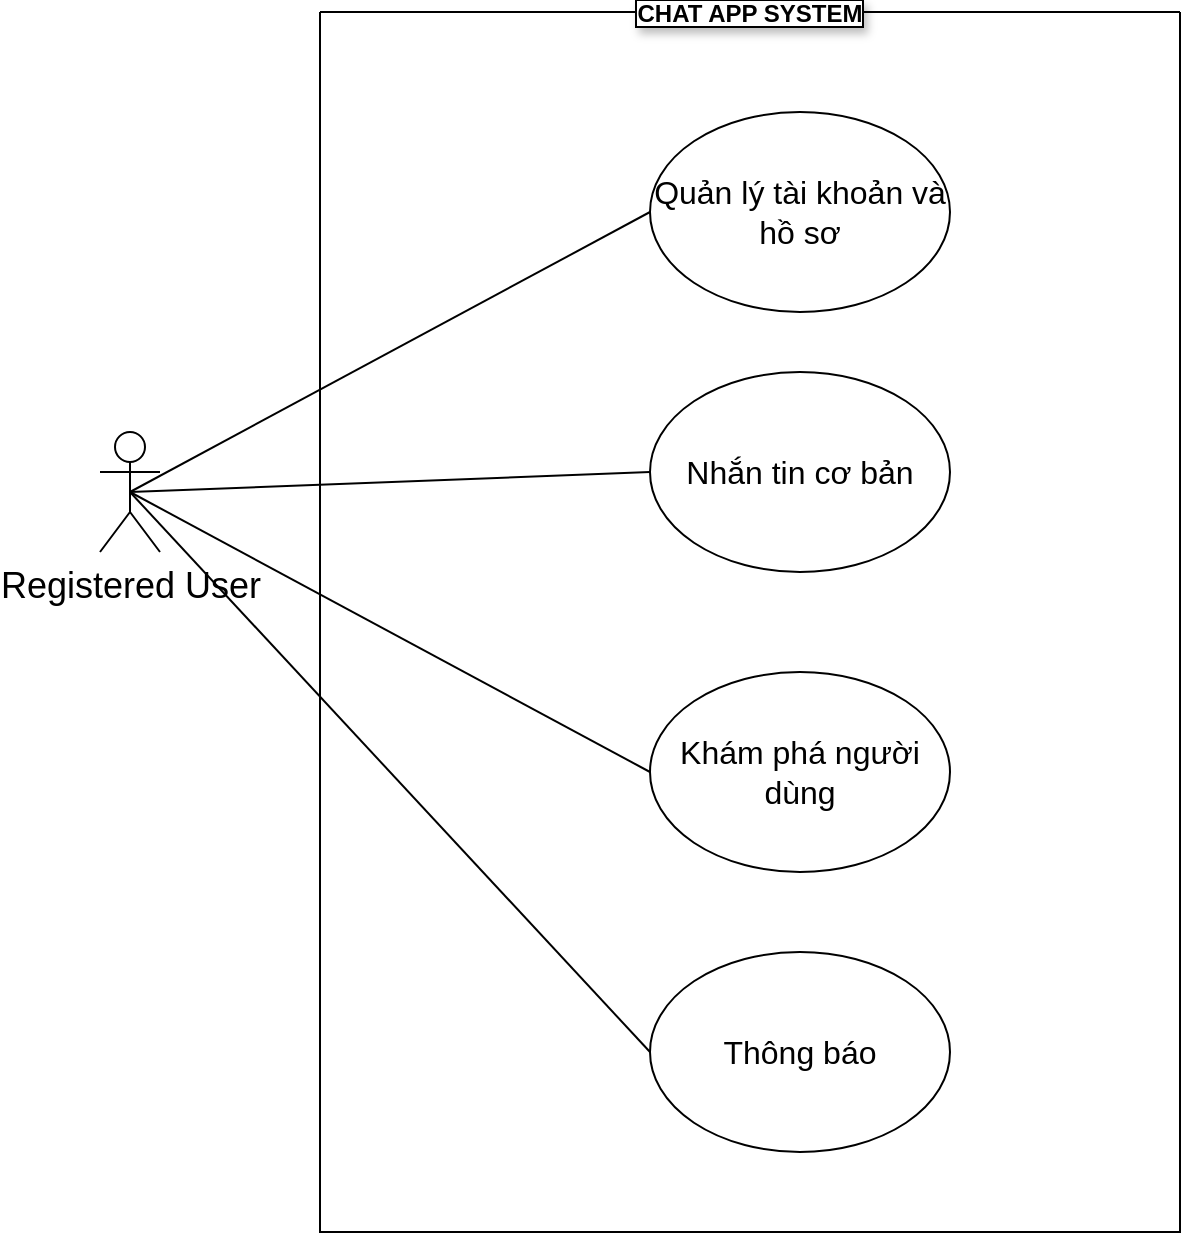 <mxfile version="26.0.9">
  <diagram name="Page-1" id="qAw2G8T4qFvRQeYYgufd">
    <mxGraphModel dx="1160" dy="785" grid="1" gridSize="10" guides="1" tooltips="1" connect="1" arrows="1" fold="1" page="1" pageScale="1" pageWidth="850" pageHeight="1100" math="0" shadow="0">
      <root>
        <mxCell id="0" />
        <mxCell id="1" parent="0" />
        <mxCell id="g6JkoaFO631H-mQx2S5Q-12" style="rounded=0;orthogonalLoop=1;jettySize=auto;html=1;exitX=0.5;exitY=0.5;exitDx=0;exitDy=0;exitPerimeter=0;entryX=0;entryY=0.5;entryDx=0;entryDy=0;endArrow=none;startFill=0;" edge="1" parent="1" source="g6JkoaFO631H-mQx2S5Q-1" target="g6JkoaFO631H-mQx2S5Q-5">
          <mxGeometry relative="1" as="geometry" />
        </mxCell>
        <mxCell id="g6JkoaFO631H-mQx2S5Q-13" style="rounded=0;orthogonalLoop=1;jettySize=auto;html=1;exitX=0.5;exitY=0.5;exitDx=0;exitDy=0;exitPerimeter=0;entryX=0;entryY=0.5;entryDx=0;entryDy=0;endArrow=none;startFill=0;" edge="1" parent="1" source="g6JkoaFO631H-mQx2S5Q-1" target="g6JkoaFO631H-mQx2S5Q-6">
          <mxGeometry relative="1" as="geometry" />
        </mxCell>
        <mxCell id="g6JkoaFO631H-mQx2S5Q-14" style="rounded=0;orthogonalLoop=1;jettySize=auto;html=1;exitX=0.5;exitY=0.5;exitDx=0;exitDy=0;exitPerimeter=0;entryX=0;entryY=0.5;entryDx=0;entryDy=0;endArrow=none;startFill=0;" edge="1" parent="1" source="g6JkoaFO631H-mQx2S5Q-1" target="g6JkoaFO631H-mQx2S5Q-11">
          <mxGeometry relative="1" as="geometry" />
        </mxCell>
        <mxCell id="g6JkoaFO631H-mQx2S5Q-15" style="rounded=0;orthogonalLoop=1;jettySize=auto;html=1;exitX=0.5;exitY=0.5;exitDx=0;exitDy=0;exitPerimeter=0;entryX=0;entryY=0.5;entryDx=0;entryDy=0;endArrow=none;startFill=0;" edge="1" parent="1" source="g6JkoaFO631H-mQx2S5Q-1" target="g6JkoaFO631H-mQx2S5Q-10">
          <mxGeometry relative="1" as="geometry" />
        </mxCell>
        <mxCell id="g6JkoaFO631H-mQx2S5Q-1" value="&lt;span style=&quot;font-size: 18px;&quot;&gt;Registered User&lt;/span&gt;" style="shape=umlActor;verticalLabelPosition=bottom;verticalAlign=top;html=1;outlineConnect=0;" vertex="1" parent="1">
          <mxGeometry x="120" y="260" width="30" height="60" as="geometry" />
        </mxCell>
        <mxCell id="g6JkoaFO631H-mQx2S5Q-2" value="CHAT APP SYSTEM" style="swimlane;startSize=0;textShadow=1;labelBorderColor=default;labelBackgroundColor=default;" vertex="1" parent="1">
          <mxGeometry x="230" y="50" width="430" height="610" as="geometry" />
        </mxCell>
        <mxCell id="g6JkoaFO631H-mQx2S5Q-5" value="&lt;font size=&quot;3&quot;&gt;Quản lý tài khoản và hồ sơ&lt;/font&gt;" style="ellipse;whiteSpace=wrap;html=1;" vertex="1" parent="g6JkoaFO631H-mQx2S5Q-2">
          <mxGeometry x="165" y="50" width="150" height="100" as="geometry" />
        </mxCell>
        <mxCell id="g6JkoaFO631H-mQx2S5Q-6" value="&lt;font size=&quot;3&quot;&gt;Nhắn tin cơ bản&lt;/font&gt;" style="ellipse;whiteSpace=wrap;html=1;" vertex="1" parent="g6JkoaFO631H-mQx2S5Q-2">
          <mxGeometry x="165" y="180" width="150" height="100" as="geometry" />
        </mxCell>
        <mxCell id="g6JkoaFO631H-mQx2S5Q-10" value="&lt;font size=&quot;3&quot;&gt;Thông báo&lt;/font&gt;" style="ellipse;whiteSpace=wrap;html=1;" vertex="1" parent="g6JkoaFO631H-mQx2S5Q-2">
          <mxGeometry x="165" y="470" width="150" height="100" as="geometry" />
        </mxCell>
        <mxCell id="g6JkoaFO631H-mQx2S5Q-11" value="&lt;font size=&quot;3&quot;&gt;Khám phá người dùng&lt;/font&gt;" style="ellipse;whiteSpace=wrap;html=1;" vertex="1" parent="g6JkoaFO631H-mQx2S5Q-2">
          <mxGeometry x="165" y="330" width="150" height="100" as="geometry" />
        </mxCell>
      </root>
    </mxGraphModel>
  </diagram>
</mxfile>
